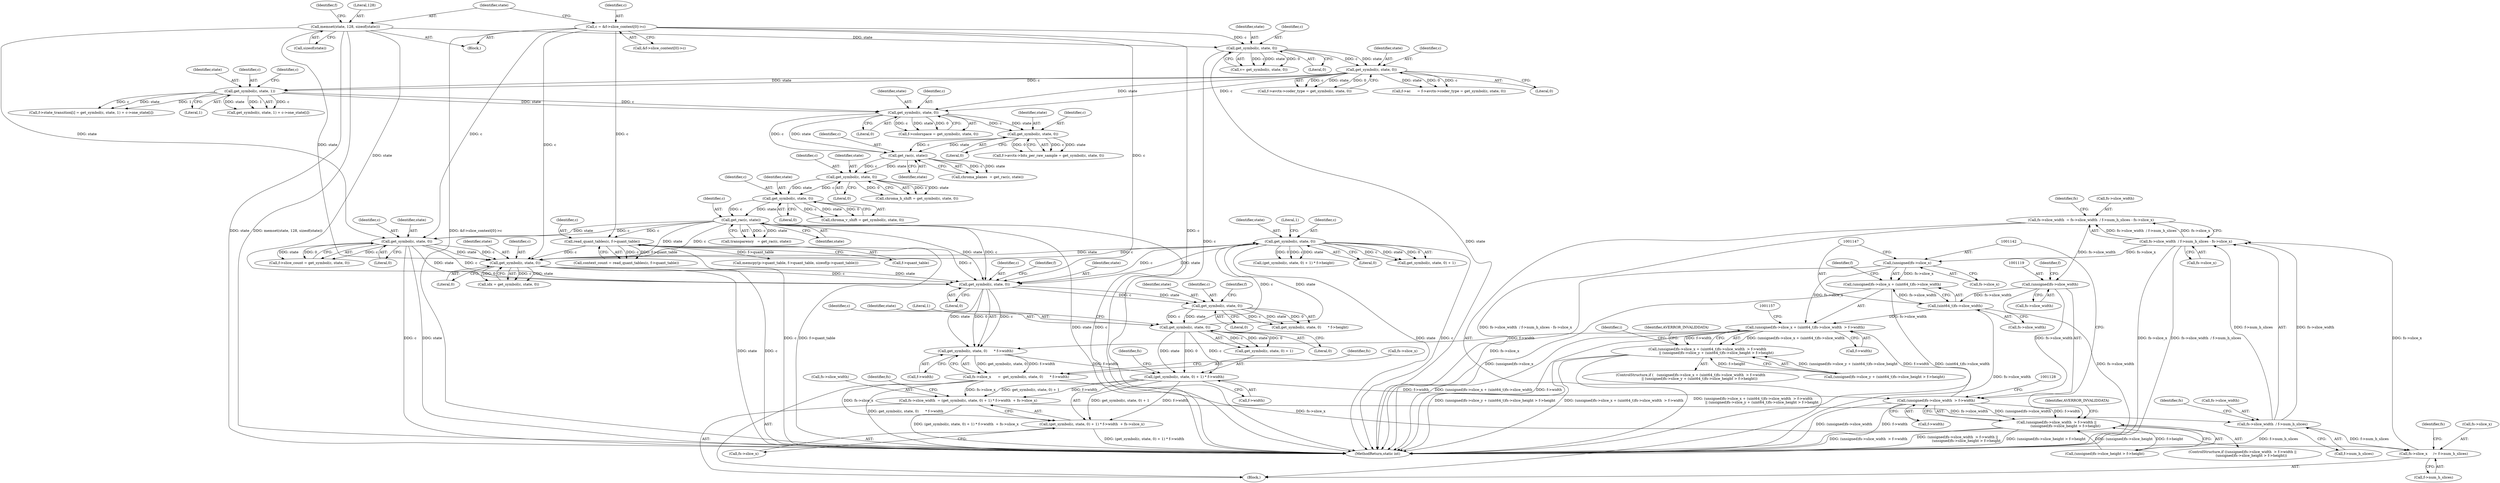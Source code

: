 digraph "0_FFmpeg_547d690d676064069d44703a1917e0dab7e33445@integer" {
"1001085" [label="(Call,fs->slice_width  = fs->slice_width  / f->num_h_slices - fs->slice_x)"];
"1001089" [label="(Call,fs->slice_width  / f->num_h_slices - fs->slice_x)"];
"1001090" [label="(Call,fs->slice_width  / f->num_h_slices)"];
"1001035" [label="(Call,fs->slice_width  = (get_symbol(c, state, 0) + 1) * f->width  + fs->slice_x)"];
"1001040" [label="(Call,(get_symbol(c, state, 0) + 1) * f->width)"];
"1001042" [label="(Call,get_symbol(c, state, 0))"];
"1001028" [label="(Call,get_symbol(c, state, 0))"];
"1001016" [label="(Call,get_symbol(c, state, 0))"];
"1001060" [label="(Call,get_symbol(c, state, 0))"];
"1000254" [label="(Call,get_rac(c, state))"];
"1000248" [label="(Call,get_symbol(c, state, 0))"];
"1000242" [label="(Call,get_symbol(c, state, 0))"];
"1000237" [label="(Call,get_rac(c, state))"];
"1000215" [label="(Call,get_symbol(c, state, 0))"];
"1000202" [label="(Call,get_symbol(c, state, 1))"];
"1000175" [label="(Call,get_symbol(c, state, 0))"];
"1000142" [label="(Call,get_symbol(c, state, 0))"];
"1000113" [label="(Call,c = &f->slice_context[0]->c)"];
"1000123" [label="(Call,memset(state, 128, sizeof(state)))"];
"1000231" [label="(Call,get_symbol(c, state, 0))"];
"1001201" [label="(Call,get_symbol(c, state, 0))"];
"1000838" [label="(Call,read_quant_tables(c, f->quant_table))"];
"1000868" [label="(Call,get_symbol(c, state, 0))"];
"1001015" [label="(Call,get_symbol(c, state, 0)      * f->width)"];
"1001139" [label="(Call,(unsigned)fs->slice_x + (uint64_t)fs->slice_width  > f->width)"];
"1001141" [label="(Call,(unsigned)fs->slice_x)"];
"1001146" [label="(Call,(uint64_t)fs->slice_width)"];
"1001118" [label="(Call,(unsigned)fs->slice_width)"];
"1001085" [label="(Call,fs->slice_width  = fs->slice_width  / f->num_h_slices - fs->slice_x)"];
"1001117" [label="(Call,(unsigned)fs->slice_width  > f->width)"];
"1001011" [label="(Call,fs->slice_x      =  get_symbol(c, state, 0)      * f->width)"];
"1001071" [label="(Call,fs->slice_x     /= f->num_h_slices)"];
"1001116" [label="(Call,(unsigned)fs->slice_width  > f->width ||\n                (unsigned)fs->slice_height > f->height)"];
"1001140" [label="(Call,(unsigned)fs->slice_x + (uint64_t)fs->slice_width)"];
"1001039" [label="(Call,(get_symbol(c, state, 0) + 1) * f->width  + fs->slice_x)"];
"1001138" [label="(Call,(unsigned)fs->slice_x + (uint64_t)fs->slice_width  > f->width\n                || (unsigned)fs->slice_y + (uint64_t)fs->slice_height > f->height)"];
"1001041" [label="(Call,get_symbol(c, state, 0) + 1)"];
"1000205" [label="(Literal,1)"];
"1000142" [label="(Call,get_symbol(c, state, 0))"];
"1000195" [label="(Call,f->state_transition[i] = get_symbol(c, state, 1) + c->one_state[i])"];
"1001060" [label="(Call,get_symbol(c, state, 0))"];
"1000217" [label="(Identifier,state)"];
"1001051" [label="(Identifier,fs)"];
"1001089" [label="(Call,fs->slice_width  / f->num_h_slices - fs->slice_x)"];
"1001040" [label="(Call,(get_symbol(c, state, 0) + 1) * f->width)"];
"1000169" [label="(Call,f->avctx->coder_type = get_symbol(c, state, 0))"];
"1000218" [label="(Literal,0)"];
"1001094" [label="(Call,f->num_h_slices)"];
"1001098" [label="(Identifier,fs)"];
"1000240" [label="(Call,chroma_h_shift = get_symbol(c, state, 0))"];
"1000836" [label="(Call,context_count = read_quant_tables(c, f->quant_table))"];
"1000177" [label="(Identifier,state)"];
"1000131" [label="(Identifier,f)"];
"1000204" [label="(Identifier,state)"];
"1001031" [label="(Literal,0)"];
"1001058" [label="(Call,(get_symbol(c, state, 0) + 1) * f->height)"];
"1000248" [label="(Call,get_symbol(c, state, 0))"];
"1001090" [label="(Call,fs->slice_width  / f->num_h_slices)"];
"1001050" [label="(Call,fs->slice_x)"];
"1000114" [label="(Identifier,c)"];
"1001044" [label="(Identifier,state)"];
"1000124" [label="(Identifier,state)"];
"1001042" [label="(Call,get_symbol(c, state, 0))"];
"1000251" [label="(Literal,0)"];
"1001202" [label="(Identifier,c)"];
"1001086" [label="(Call,fs->slice_width)"];
"1001115" [label="(ControlStructure,if ((unsigned)fs->slice_width  > f->width ||\n                (unsigned)fs->slice_height > f->height))"];
"1001080" [label="(Identifier,fs)"];
"1001148" [label="(Call,fs->slice_width)"];
"1001138" [label="(Call,(unsigned)fs->slice_x + (uint64_t)fs->slice_width  > f->width\n                || (unsigned)fs->slice_y + (uint64_t)fs->slice_height > f->height)"];
"1000254" [label="(Call,get_rac(c, state))"];
"1001028" [label="(Call,get_symbol(c, state, 0))"];
"1001012" [label="(Call,fs->slice_x)"];
"1000176" [label="(Identifier,c)"];
"1001116" [label="(Call,(unsigned)fs->slice_width  > f->width ||\n                (unsigned)fs->slice_height > f->height)"];
"1000203" [label="(Identifier,c)"];
"1001295" [label="(MethodReturn,static int)"];
"1000211" [label="(Call,f->colorspace = get_symbol(c, state, 0))"];
"1000113" [label="(Call,c = &f->slice_context[0]->c)"];
"1001020" [label="(Call,f->width)"];
"1001141" [label="(Call,(unsigned)fs->slice_x)"];
"1001015" [label="(Call,get_symbol(c, state, 0)      * f->width)"];
"1001143" [label="(Call,fs->slice_x)"];
"1000225" [label="(Call,f->avctx->bits_per_raw_sample = get_symbol(c, state, 0))"];
"1001204" [label="(Literal,0)"];
"1001199" [label="(Call,idx = get_symbol(c, state, 0))"];
"1000838" [label="(Call,read_quant_tables(c, f->quant_table))"];
"1001018" [label="(Identifier,state)"];
"1000104" [label="(Block,)"];
"1000250" [label="(Identifier,state)"];
"1001072" [label="(Call,fs->slice_x)"];
"1000232" [label="(Identifier,c)"];
"1001124" [label="(Identifier,f)"];
"1000238" [label="(Identifier,c)"];
"1001203" [label="(Identifier,state)"];
"1000165" [label="(Call,f->ac      = f->avctx->coder_type = get_symbol(c, state, 0))"];
"1000871" [label="(Literal,0)"];
"1000255" [label="(Identifier,c)"];
"1001046" [label="(Literal,1)"];
"1001152" [label="(Identifier,f)"];
"1001055" [label="(Identifier,fs)"];
"1001033" [label="(Identifier,f)"];
"1001043" [label="(Identifier,c)"];
"1001030" [label="(Identifier,state)"];
"1001010" [label="(Block,)"];
"1001047" [label="(Call,f->width)"];
"1000234" [label="(Literal,0)"];
"1001017" [label="(Identifier,c)"];
"1000870" [label="(Identifier,state)"];
"1001120" [label="(Call,fs->slice_width)"];
"1000249" [label="(Identifier,c)"];
"1001019" [label="(Literal,0)"];
"1001137" [label="(ControlStructure,if (   (unsigned)fs->slice_x + (uint64_t)fs->slice_width  > f->width\n                || (unsigned)fs->slice_y + (uint64_t)fs->slice_height > f->height))"];
"1001027" [label="(Call,get_symbol(c, state, 0)      * f->height)"];
"1001102" [label="(Identifier,fs)"];
"1000233" [label="(Identifier,state)"];
"1001126" [label="(Call,(unsigned)fs->slice_height > f->height)"];
"1000237" [label="(Call,get_rac(c, state))"];
"1000140" [label="(Call,v= get_symbol(c, state, 0))"];
"1001062" [label="(Identifier,state)"];
"1001151" [label="(Call,f->width)"];
"1001029" [label="(Identifier,c)"];
"1001064" [label="(Literal,1)"];
"1000252" [label="(Call,transparency   = get_rac(c, state))"];
"1000145" [label="(Literal,0)"];
"1000868" [label="(Call,get_symbol(c, state, 0))"];
"1000235" [label="(Call,chroma_planes  = get_rac(c, state))"];
"1001063" [label="(Literal,0)"];
"1001123" [label="(Call,f->width)"];
"1001170" [label="(Identifier,AVERROR_INVALIDDATA)"];
"1000244" [label="(Identifier,state)"];
"1000125" [label="(Literal,128)"];
"1000243" [label="(Identifier,c)"];
"1001075" [label="(Call,f->num_h_slices)"];
"1000864" [label="(Call,f->slice_count = get_symbol(c, state, 0))"];
"1001011" [label="(Call,fs->slice_x      =  get_symbol(c, state, 0)      * f->width)"];
"1000215" [label="(Call,get_symbol(c, state, 0))"];
"1001201" [label="(Call,get_symbol(c, state, 0))"];
"1000115" [label="(Call,&f->slice_context[0]->c)"];
"1001139" [label="(Call,(unsigned)fs->slice_x + (uint64_t)fs->slice_width  > f->width)"];
"1000231" [label="(Call,get_symbol(c, state, 0))"];
"1001021" [label="(Identifier,f)"];
"1001025" [label="(Identifier,fs)"];
"1000869" [label="(Identifier,c)"];
"1001249" [label="(Call,memcpy(p->quant_table, f->quant_table, sizeof(p->quant_table)))"];
"1001154" [label="(Call,(unsigned)fs->slice_y + (uint64_t)fs->slice_height > f->height)"];
"1000126" [label="(Call,sizeof(state))"];
"1001036" [label="(Call,fs->slice_width)"];
"1001071" [label="(Call,fs->slice_x     /= f->num_h_slices)"];
"1001059" [label="(Call,get_symbol(c, state, 0) + 1)"];
"1000201" [label="(Call,get_symbol(c, state, 1) + c->one_state[i])"];
"1000246" [label="(Call,chroma_v_shift = get_symbol(c, state, 0))"];
"1001045" [label="(Literal,0)"];
"1000245" [label="(Literal,0)"];
"1000175" [label="(Call,get_symbol(c, state, 0))"];
"1000208" [label="(Identifier,c)"];
"1001091" [label="(Call,fs->slice_width)"];
"1000256" [label="(Identifier,state)"];
"1000216" [label="(Identifier,c)"];
"1001117" [label="(Call,(unsigned)fs->slice_width  > f->width)"];
"1001097" [label="(Call,fs->slice_x)"];
"1001085" [label="(Call,fs->slice_width  = fs->slice_width  / f->num_h_slices - fs->slice_x)"];
"1001173" [label="(Identifier,i)"];
"1000202" [label="(Call,get_symbol(c, state, 1))"];
"1000239" [label="(Identifier,state)"];
"1001035" [label="(Call,fs->slice_width  = (get_symbol(c, state, 0) + 1) * f->width  + fs->slice_x)"];
"1001061" [label="(Identifier,c)"];
"1000178" [label="(Literal,0)"];
"1000242" [label="(Call,get_symbol(c, state, 0))"];
"1001118" [label="(Call,(unsigned)fs->slice_width)"];
"1000143" [label="(Identifier,c)"];
"1000144" [label="(Identifier,state)"];
"1000839" [label="(Identifier,c)"];
"1001039" [label="(Call,(get_symbol(c, state, 0) + 1) * f->width  + fs->slice_x)"];
"1001016" [label="(Call,get_symbol(c, state, 0))"];
"1000840" [label="(Call,f->quant_table)"];
"1001146" [label="(Call,(uint64_t)fs->slice_width)"];
"1001140" [label="(Call,(unsigned)fs->slice_x + (uint64_t)fs->slice_width)"];
"1001136" [label="(Identifier,AVERROR_INVALIDDATA)"];
"1000123" [label="(Call,memset(state, 128, sizeof(state)))"];
"1001085" -> "1001010"  [label="AST: "];
"1001085" -> "1001089"  [label="CFG: "];
"1001086" -> "1001085"  [label="AST: "];
"1001089" -> "1001085"  [label="AST: "];
"1001102" -> "1001085"  [label="CFG: "];
"1001085" -> "1001295"  [label="DDG: fs->slice_width  / f->num_h_slices - fs->slice_x"];
"1001089" -> "1001085"  [label="DDG: fs->slice_width  / f->num_h_slices"];
"1001089" -> "1001085"  [label="DDG: fs->slice_x"];
"1001085" -> "1001118"  [label="DDG: fs->slice_width"];
"1001089" -> "1001097"  [label="CFG: "];
"1001090" -> "1001089"  [label="AST: "];
"1001097" -> "1001089"  [label="AST: "];
"1001089" -> "1001295"  [label="DDG: fs->slice_x"];
"1001089" -> "1001295"  [label="DDG: fs->slice_width  / f->num_h_slices"];
"1001090" -> "1001089"  [label="DDG: fs->slice_width"];
"1001090" -> "1001089"  [label="DDG: f->num_h_slices"];
"1001071" -> "1001089"  [label="DDG: fs->slice_x"];
"1001089" -> "1001141"  [label="DDG: fs->slice_x"];
"1001090" -> "1001094"  [label="CFG: "];
"1001091" -> "1001090"  [label="AST: "];
"1001094" -> "1001090"  [label="AST: "];
"1001098" -> "1001090"  [label="CFG: "];
"1001090" -> "1001295"  [label="DDG: f->num_h_slices"];
"1001090" -> "1001071"  [label="DDG: f->num_h_slices"];
"1001035" -> "1001090"  [label="DDG: fs->slice_width"];
"1001035" -> "1001010"  [label="AST: "];
"1001035" -> "1001039"  [label="CFG: "];
"1001036" -> "1001035"  [label="AST: "];
"1001039" -> "1001035"  [label="AST: "];
"1001055" -> "1001035"  [label="CFG: "];
"1001035" -> "1001295"  [label="DDG: (get_symbol(c, state, 0) + 1) * f->width  + fs->slice_x"];
"1001040" -> "1001035"  [label="DDG: get_symbol(c, state, 0) + 1"];
"1001040" -> "1001035"  [label="DDG: f->width"];
"1001011" -> "1001035"  [label="DDG: fs->slice_x"];
"1001040" -> "1001039"  [label="AST: "];
"1001040" -> "1001047"  [label="CFG: "];
"1001041" -> "1001040"  [label="AST: "];
"1001047" -> "1001040"  [label="AST: "];
"1001051" -> "1001040"  [label="CFG: "];
"1001040" -> "1001039"  [label="DDG: get_symbol(c, state, 0) + 1"];
"1001040" -> "1001039"  [label="DDG: f->width"];
"1001042" -> "1001040"  [label="DDG: c"];
"1001042" -> "1001040"  [label="DDG: state"];
"1001042" -> "1001040"  [label="DDG: 0"];
"1001015" -> "1001040"  [label="DDG: f->width"];
"1001040" -> "1001117"  [label="DDG: f->width"];
"1001042" -> "1001041"  [label="AST: "];
"1001042" -> "1001045"  [label="CFG: "];
"1001043" -> "1001042"  [label="AST: "];
"1001044" -> "1001042"  [label="AST: "];
"1001045" -> "1001042"  [label="AST: "];
"1001046" -> "1001042"  [label="CFG: "];
"1001042" -> "1001041"  [label="DDG: c"];
"1001042" -> "1001041"  [label="DDG: state"];
"1001042" -> "1001041"  [label="DDG: 0"];
"1001028" -> "1001042"  [label="DDG: c"];
"1001028" -> "1001042"  [label="DDG: state"];
"1001042" -> "1001060"  [label="DDG: c"];
"1001042" -> "1001060"  [label="DDG: state"];
"1001028" -> "1001027"  [label="AST: "];
"1001028" -> "1001031"  [label="CFG: "];
"1001029" -> "1001028"  [label="AST: "];
"1001030" -> "1001028"  [label="AST: "];
"1001031" -> "1001028"  [label="AST: "];
"1001033" -> "1001028"  [label="CFG: "];
"1001028" -> "1001027"  [label="DDG: c"];
"1001028" -> "1001027"  [label="DDG: state"];
"1001028" -> "1001027"  [label="DDG: 0"];
"1001016" -> "1001028"  [label="DDG: c"];
"1001016" -> "1001028"  [label="DDG: state"];
"1001016" -> "1001015"  [label="AST: "];
"1001016" -> "1001019"  [label="CFG: "];
"1001017" -> "1001016"  [label="AST: "];
"1001018" -> "1001016"  [label="AST: "];
"1001019" -> "1001016"  [label="AST: "];
"1001021" -> "1001016"  [label="CFG: "];
"1001016" -> "1001015"  [label="DDG: c"];
"1001016" -> "1001015"  [label="DDG: state"];
"1001016" -> "1001015"  [label="DDG: 0"];
"1001060" -> "1001016"  [label="DDG: c"];
"1001060" -> "1001016"  [label="DDG: state"];
"1000254" -> "1001016"  [label="DDG: c"];
"1000254" -> "1001016"  [label="DDG: state"];
"1000113" -> "1001016"  [label="DDG: c"];
"1001201" -> "1001016"  [label="DDG: c"];
"1001201" -> "1001016"  [label="DDG: state"];
"1000838" -> "1001016"  [label="DDG: c"];
"1000868" -> "1001016"  [label="DDG: c"];
"1000868" -> "1001016"  [label="DDG: state"];
"1000123" -> "1001016"  [label="DDG: state"];
"1001060" -> "1001059"  [label="AST: "];
"1001060" -> "1001063"  [label="CFG: "];
"1001061" -> "1001060"  [label="AST: "];
"1001062" -> "1001060"  [label="AST: "];
"1001063" -> "1001060"  [label="AST: "];
"1001064" -> "1001060"  [label="CFG: "];
"1001060" -> "1001295"  [label="DDG: state"];
"1001060" -> "1001295"  [label="DDG: c"];
"1001060" -> "1001058"  [label="DDG: c"];
"1001060" -> "1001058"  [label="DDG: state"];
"1001060" -> "1001058"  [label="DDG: 0"];
"1001060" -> "1001059"  [label="DDG: c"];
"1001060" -> "1001059"  [label="DDG: state"];
"1001060" -> "1001059"  [label="DDG: 0"];
"1001060" -> "1001201"  [label="DDG: c"];
"1001060" -> "1001201"  [label="DDG: state"];
"1000254" -> "1000252"  [label="AST: "];
"1000254" -> "1000256"  [label="CFG: "];
"1000255" -> "1000254"  [label="AST: "];
"1000256" -> "1000254"  [label="AST: "];
"1000252" -> "1000254"  [label="CFG: "];
"1000254" -> "1001295"  [label="DDG: c"];
"1000254" -> "1001295"  [label="DDG: state"];
"1000254" -> "1000252"  [label="DDG: c"];
"1000254" -> "1000252"  [label="DDG: state"];
"1000248" -> "1000254"  [label="DDG: c"];
"1000248" -> "1000254"  [label="DDG: state"];
"1000254" -> "1000838"  [label="DDG: c"];
"1000254" -> "1000868"  [label="DDG: c"];
"1000254" -> "1000868"  [label="DDG: state"];
"1000254" -> "1001201"  [label="DDG: c"];
"1000254" -> "1001201"  [label="DDG: state"];
"1000248" -> "1000246"  [label="AST: "];
"1000248" -> "1000251"  [label="CFG: "];
"1000249" -> "1000248"  [label="AST: "];
"1000250" -> "1000248"  [label="AST: "];
"1000251" -> "1000248"  [label="AST: "];
"1000246" -> "1000248"  [label="CFG: "];
"1000248" -> "1000246"  [label="DDG: c"];
"1000248" -> "1000246"  [label="DDG: state"];
"1000248" -> "1000246"  [label="DDG: 0"];
"1000242" -> "1000248"  [label="DDG: c"];
"1000242" -> "1000248"  [label="DDG: state"];
"1000242" -> "1000240"  [label="AST: "];
"1000242" -> "1000245"  [label="CFG: "];
"1000243" -> "1000242"  [label="AST: "];
"1000244" -> "1000242"  [label="AST: "];
"1000245" -> "1000242"  [label="AST: "];
"1000240" -> "1000242"  [label="CFG: "];
"1000242" -> "1000240"  [label="DDG: c"];
"1000242" -> "1000240"  [label="DDG: state"];
"1000242" -> "1000240"  [label="DDG: 0"];
"1000237" -> "1000242"  [label="DDG: c"];
"1000237" -> "1000242"  [label="DDG: state"];
"1000237" -> "1000235"  [label="AST: "];
"1000237" -> "1000239"  [label="CFG: "];
"1000238" -> "1000237"  [label="AST: "];
"1000239" -> "1000237"  [label="AST: "];
"1000235" -> "1000237"  [label="CFG: "];
"1000237" -> "1000235"  [label="DDG: c"];
"1000237" -> "1000235"  [label="DDG: state"];
"1000215" -> "1000237"  [label="DDG: c"];
"1000215" -> "1000237"  [label="DDG: state"];
"1000231" -> "1000237"  [label="DDG: c"];
"1000231" -> "1000237"  [label="DDG: state"];
"1000215" -> "1000211"  [label="AST: "];
"1000215" -> "1000218"  [label="CFG: "];
"1000216" -> "1000215"  [label="AST: "];
"1000217" -> "1000215"  [label="AST: "];
"1000218" -> "1000215"  [label="AST: "];
"1000211" -> "1000215"  [label="CFG: "];
"1000215" -> "1000211"  [label="DDG: c"];
"1000215" -> "1000211"  [label="DDG: state"];
"1000215" -> "1000211"  [label="DDG: 0"];
"1000202" -> "1000215"  [label="DDG: c"];
"1000202" -> "1000215"  [label="DDG: state"];
"1000175" -> "1000215"  [label="DDG: c"];
"1000175" -> "1000215"  [label="DDG: state"];
"1000215" -> "1000231"  [label="DDG: c"];
"1000215" -> "1000231"  [label="DDG: state"];
"1000202" -> "1000201"  [label="AST: "];
"1000202" -> "1000205"  [label="CFG: "];
"1000203" -> "1000202"  [label="AST: "];
"1000204" -> "1000202"  [label="AST: "];
"1000205" -> "1000202"  [label="AST: "];
"1000208" -> "1000202"  [label="CFG: "];
"1000202" -> "1000195"  [label="DDG: c"];
"1000202" -> "1000195"  [label="DDG: state"];
"1000202" -> "1000195"  [label="DDG: 1"];
"1000202" -> "1000201"  [label="DDG: c"];
"1000202" -> "1000201"  [label="DDG: state"];
"1000202" -> "1000201"  [label="DDG: 1"];
"1000175" -> "1000202"  [label="DDG: c"];
"1000175" -> "1000202"  [label="DDG: state"];
"1000175" -> "1000169"  [label="AST: "];
"1000175" -> "1000178"  [label="CFG: "];
"1000176" -> "1000175"  [label="AST: "];
"1000177" -> "1000175"  [label="AST: "];
"1000178" -> "1000175"  [label="AST: "];
"1000169" -> "1000175"  [label="CFG: "];
"1000175" -> "1000165"  [label="DDG: c"];
"1000175" -> "1000165"  [label="DDG: state"];
"1000175" -> "1000165"  [label="DDG: 0"];
"1000175" -> "1000169"  [label="DDG: c"];
"1000175" -> "1000169"  [label="DDG: state"];
"1000175" -> "1000169"  [label="DDG: 0"];
"1000142" -> "1000175"  [label="DDG: c"];
"1000142" -> "1000175"  [label="DDG: state"];
"1000142" -> "1000140"  [label="AST: "];
"1000142" -> "1000145"  [label="CFG: "];
"1000143" -> "1000142"  [label="AST: "];
"1000144" -> "1000142"  [label="AST: "];
"1000145" -> "1000142"  [label="AST: "];
"1000140" -> "1000142"  [label="CFG: "];
"1000142" -> "1001295"  [label="DDG: state"];
"1000142" -> "1001295"  [label="DDG: c"];
"1000142" -> "1000140"  [label="DDG: c"];
"1000142" -> "1000140"  [label="DDG: state"];
"1000142" -> "1000140"  [label="DDG: 0"];
"1000113" -> "1000142"  [label="DDG: c"];
"1000123" -> "1000142"  [label="DDG: state"];
"1000113" -> "1000104"  [label="AST: "];
"1000113" -> "1000115"  [label="CFG: "];
"1000114" -> "1000113"  [label="AST: "];
"1000115" -> "1000113"  [label="AST: "];
"1000124" -> "1000113"  [label="CFG: "];
"1000113" -> "1001295"  [label="DDG: c"];
"1000113" -> "1001295"  [label="DDG: &f->slice_context[0]->c"];
"1000113" -> "1000838"  [label="DDG: c"];
"1000113" -> "1000868"  [label="DDG: c"];
"1000113" -> "1001201"  [label="DDG: c"];
"1000123" -> "1000104"  [label="AST: "];
"1000123" -> "1000126"  [label="CFG: "];
"1000124" -> "1000123"  [label="AST: "];
"1000125" -> "1000123"  [label="AST: "];
"1000126" -> "1000123"  [label="AST: "];
"1000131" -> "1000123"  [label="CFG: "];
"1000123" -> "1001295"  [label="DDG: memset(state, 128, sizeof(state))"];
"1000123" -> "1001295"  [label="DDG: state"];
"1000123" -> "1000868"  [label="DDG: state"];
"1000123" -> "1001201"  [label="DDG: state"];
"1000231" -> "1000225"  [label="AST: "];
"1000231" -> "1000234"  [label="CFG: "];
"1000232" -> "1000231"  [label="AST: "];
"1000233" -> "1000231"  [label="AST: "];
"1000234" -> "1000231"  [label="AST: "];
"1000225" -> "1000231"  [label="CFG: "];
"1000231" -> "1000225"  [label="DDG: c"];
"1000231" -> "1000225"  [label="DDG: state"];
"1000231" -> "1000225"  [label="DDG: 0"];
"1001201" -> "1001199"  [label="AST: "];
"1001201" -> "1001204"  [label="CFG: "];
"1001202" -> "1001201"  [label="AST: "];
"1001203" -> "1001201"  [label="AST: "];
"1001204" -> "1001201"  [label="AST: "];
"1001199" -> "1001201"  [label="CFG: "];
"1001201" -> "1001295"  [label="DDG: c"];
"1001201" -> "1001295"  [label="DDG: state"];
"1001201" -> "1001199"  [label="DDG: c"];
"1001201" -> "1001199"  [label="DDG: state"];
"1001201" -> "1001199"  [label="DDG: 0"];
"1000838" -> "1001201"  [label="DDG: c"];
"1000868" -> "1001201"  [label="DDG: c"];
"1000868" -> "1001201"  [label="DDG: state"];
"1000838" -> "1000836"  [label="AST: "];
"1000838" -> "1000840"  [label="CFG: "];
"1000839" -> "1000838"  [label="AST: "];
"1000840" -> "1000838"  [label="AST: "];
"1000836" -> "1000838"  [label="CFG: "];
"1000838" -> "1001295"  [label="DDG: c"];
"1000838" -> "1001295"  [label="DDG: f->quant_table"];
"1000838" -> "1000836"  [label="DDG: c"];
"1000838" -> "1000836"  [label="DDG: f->quant_table"];
"1000838" -> "1001249"  [label="DDG: f->quant_table"];
"1000868" -> "1000864"  [label="AST: "];
"1000868" -> "1000871"  [label="CFG: "];
"1000869" -> "1000868"  [label="AST: "];
"1000870" -> "1000868"  [label="AST: "];
"1000871" -> "1000868"  [label="AST: "];
"1000864" -> "1000868"  [label="CFG: "];
"1000868" -> "1001295"  [label="DDG: state"];
"1000868" -> "1001295"  [label="DDG: c"];
"1000868" -> "1000864"  [label="DDG: c"];
"1000868" -> "1000864"  [label="DDG: state"];
"1000868" -> "1000864"  [label="DDG: 0"];
"1001015" -> "1001011"  [label="AST: "];
"1001015" -> "1001020"  [label="CFG: "];
"1001020" -> "1001015"  [label="AST: "];
"1001011" -> "1001015"  [label="CFG: "];
"1001015" -> "1001011"  [label="DDG: get_symbol(c, state, 0)"];
"1001015" -> "1001011"  [label="DDG: f->width"];
"1001139" -> "1001015"  [label="DDG: f->width"];
"1001139" -> "1001138"  [label="AST: "];
"1001139" -> "1001151"  [label="CFG: "];
"1001140" -> "1001139"  [label="AST: "];
"1001151" -> "1001139"  [label="AST: "];
"1001157" -> "1001139"  [label="CFG: "];
"1001138" -> "1001139"  [label="CFG: "];
"1001139" -> "1001295"  [label="DDG: (unsigned)fs->slice_x + (uint64_t)fs->slice_width"];
"1001139" -> "1001295"  [label="DDG: f->width"];
"1001139" -> "1001138"  [label="DDG: (unsigned)fs->slice_x + (uint64_t)fs->slice_width"];
"1001139" -> "1001138"  [label="DDG: f->width"];
"1001141" -> "1001139"  [label="DDG: fs->slice_x"];
"1001146" -> "1001139"  [label="DDG: fs->slice_width"];
"1001117" -> "1001139"  [label="DDG: f->width"];
"1001141" -> "1001140"  [label="AST: "];
"1001141" -> "1001143"  [label="CFG: "];
"1001142" -> "1001141"  [label="AST: "];
"1001143" -> "1001141"  [label="AST: "];
"1001147" -> "1001141"  [label="CFG: "];
"1001141" -> "1001295"  [label="DDG: fs->slice_x"];
"1001141" -> "1001140"  [label="DDG: fs->slice_x"];
"1001146" -> "1001140"  [label="AST: "];
"1001146" -> "1001148"  [label="CFG: "];
"1001147" -> "1001146"  [label="AST: "];
"1001148" -> "1001146"  [label="AST: "];
"1001140" -> "1001146"  [label="CFG: "];
"1001146" -> "1001295"  [label="DDG: fs->slice_width"];
"1001146" -> "1001140"  [label="DDG: fs->slice_width"];
"1001118" -> "1001146"  [label="DDG: fs->slice_width"];
"1001118" -> "1001117"  [label="AST: "];
"1001118" -> "1001120"  [label="CFG: "];
"1001119" -> "1001118"  [label="AST: "];
"1001120" -> "1001118"  [label="AST: "];
"1001124" -> "1001118"  [label="CFG: "];
"1001118" -> "1001295"  [label="DDG: fs->slice_width"];
"1001118" -> "1001117"  [label="DDG: fs->slice_width"];
"1001117" -> "1001116"  [label="AST: "];
"1001117" -> "1001123"  [label="CFG: "];
"1001123" -> "1001117"  [label="AST: "];
"1001128" -> "1001117"  [label="CFG: "];
"1001116" -> "1001117"  [label="CFG: "];
"1001117" -> "1001295"  [label="DDG: f->width"];
"1001117" -> "1001295"  [label="DDG: (unsigned)fs->slice_width"];
"1001117" -> "1001116"  [label="DDG: (unsigned)fs->slice_width"];
"1001117" -> "1001116"  [label="DDG: f->width"];
"1001011" -> "1001010"  [label="AST: "];
"1001012" -> "1001011"  [label="AST: "];
"1001025" -> "1001011"  [label="CFG: "];
"1001011" -> "1001295"  [label="DDG: get_symbol(c, state, 0)      * f->width"];
"1001011" -> "1001039"  [label="DDG: fs->slice_x"];
"1001011" -> "1001071"  [label="DDG: fs->slice_x"];
"1001071" -> "1001010"  [label="AST: "];
"1001071" -> "1001075"  [label="CFG: "];
"1001072" -> "1001071"  [label="AST: "];
"1001075" -> "1001071"  [label="AST: "];
"1001080" -> "1001071"  [label="CFG: "];
"1001116" -> "1001115"  [label="AST: "];
"1001116" -> "1001126"  [label="CFG: "];
"1001126" -> "1001116"  [label="AST: "];
"1001136" -> "1001116"  [label="CFG: "];
"1001142" -> "1001116"  [label="CFG: "];
"1001116" -> "1001295"  [label="DDG: (unsigned)fs->slice_width  > f->width ||\n                (unsigned)fs->slice_height > f->height"];
"1001116" -> "1001295"  [label="DDG: (unsigned)fs->slice_height > f->height"];
"1001116" -> "1001295"  [label="DDG: (unsigned)fs->slice_width  > f->width"];
"1001126" -> "1001116"  [label="DDG: (unsigned)fs->slice_height"];
"1001126" -> "1001116"  [label="DDG: f->height"];
"1001152" -> "1001140"  [label="CFG: "];
"1001140" -> "1001295"  [label="DDG: (uint64_t)fs->slice_width"];
"1001140" -> "1001295"  [label="DDG: (unsigned)fs->slice_x"];
"1001039" -> "1001050"  [label="CFG: "];
"1001050" -> "1001039"  [label="AST: "];
"1001039" -> "1001295"  [label="DDG: (get_symbol(c, state, 0) + 1) * f->width"];
"1001138" -> "1001137"  [label="AST: "];
"1001138" -> "1001154"  [label="CFG: "];
"1001154" -> "1001138"  [label="AST: "];
"1001170" -> "1001138"  [label="CFG: "];
"1001173" -> "1001138"  [label="CFG: "];
"1001138" -> "1001295"  [label="DDG: (unsigned)fs->slice_y + (uint64_t)fs->slice_height > f->height"];
"1001138" -> "1001295"  [label="DDG: (unsigned)fs->slice_x + (uint64_t)fs->slice_width  > f->width"];
"1001138" -> "1001295"  [label="DDG: (unsigned)fs->slice_x + (uint64_t)fs->slice_width  > f->width\n                || (unsigned)fs->slice_y + (uint64_t)fs->slice_height > f->height"];
"1001154" -> "1001138"  [label="DDG: (unsigned)fs->slice_y + (uint64_t)fs->slice_height"];
"1001154" -> "1001138"  [label="DDG: f->height"];
}
